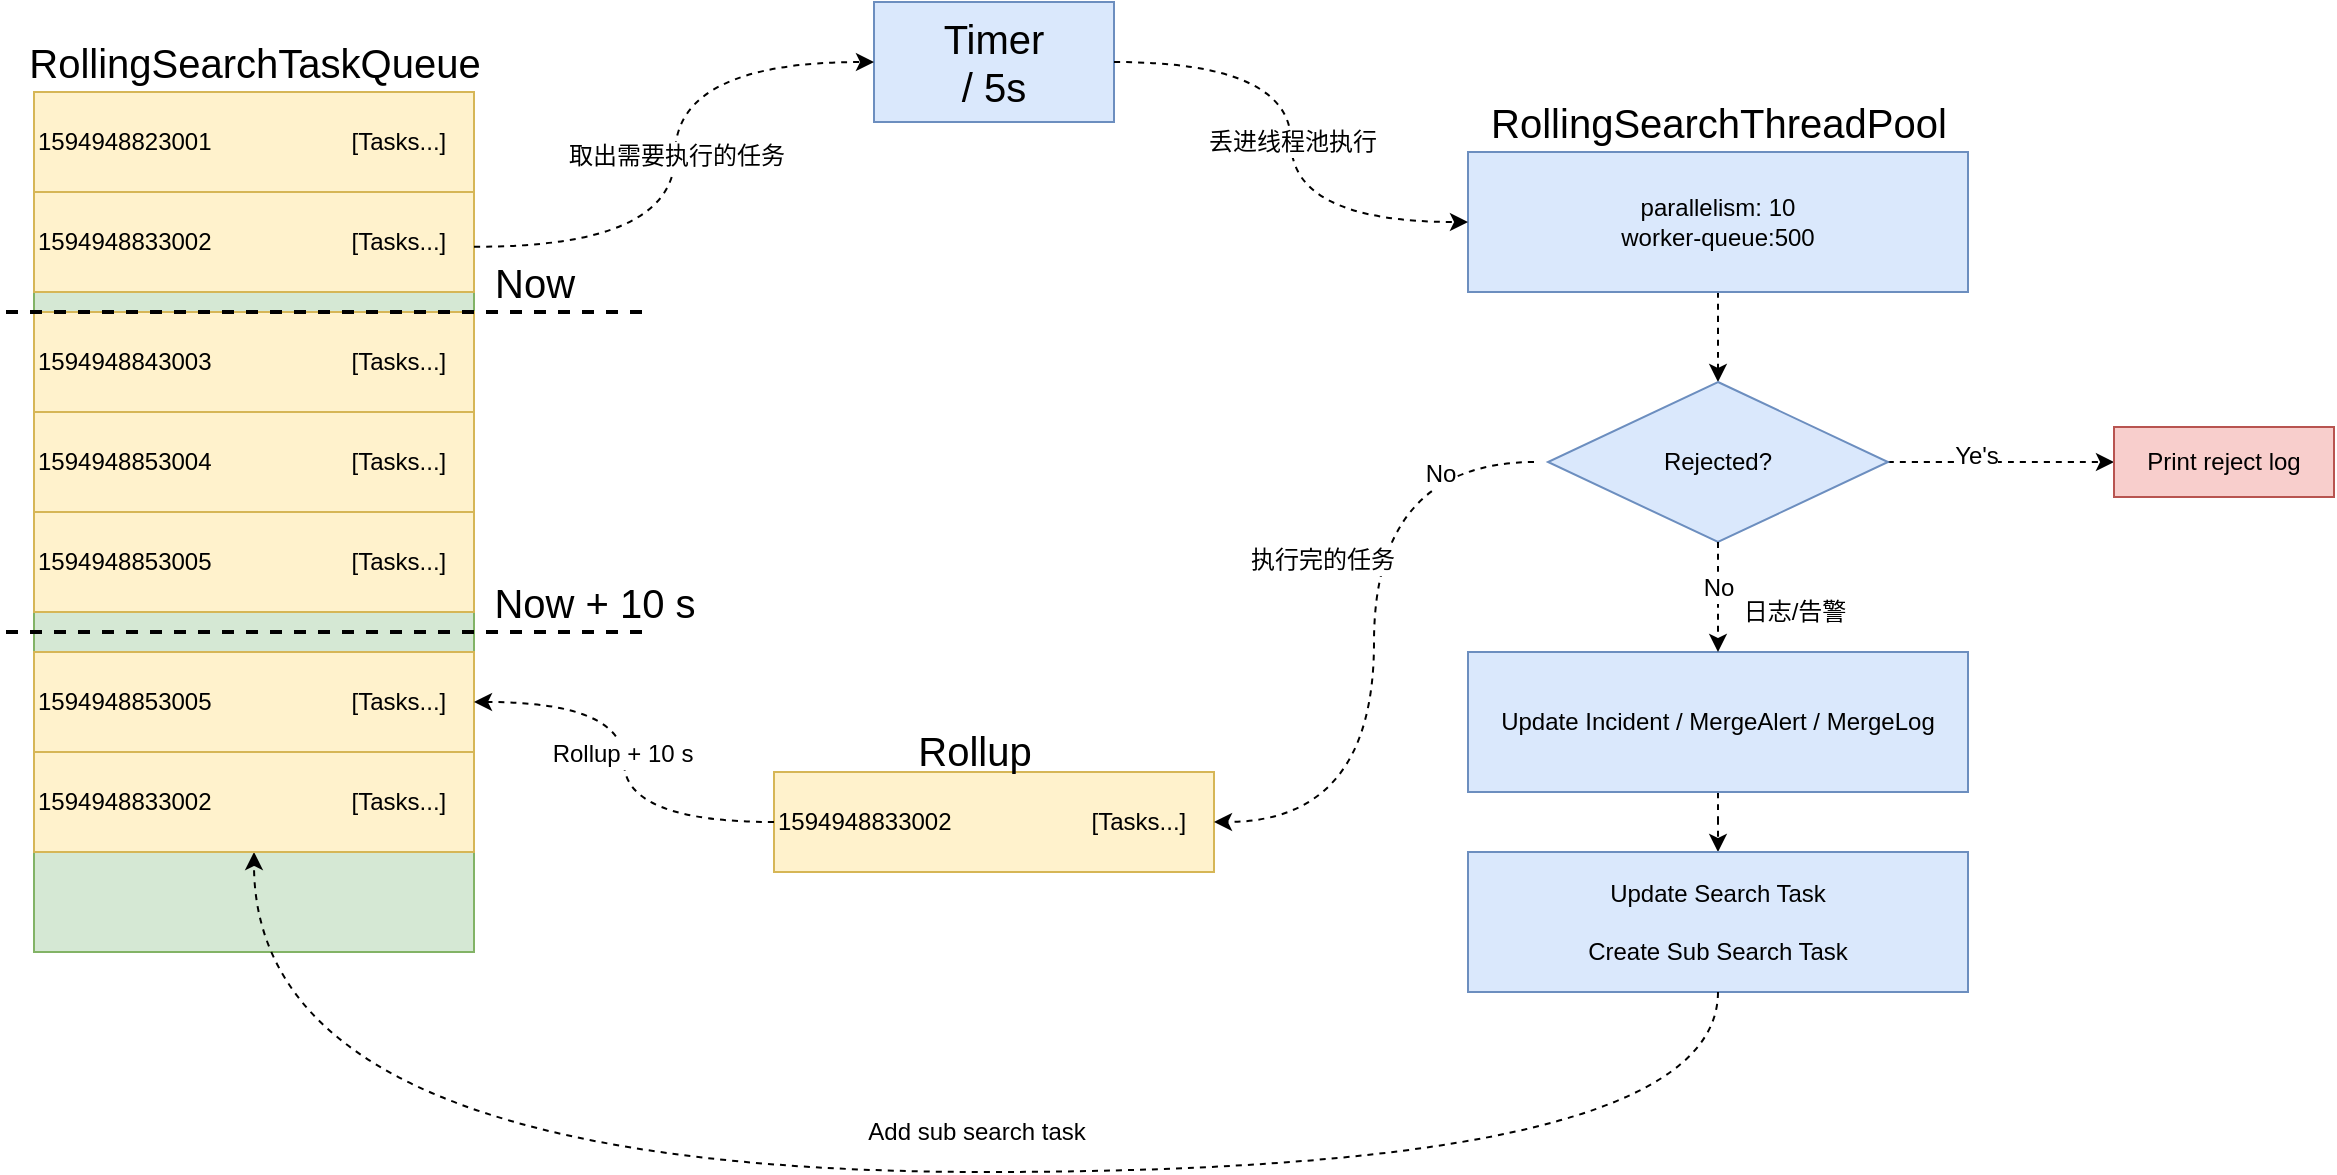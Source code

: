 <mxfile version="13.4.1" type="github">
  <diagram id="jLPRGCOZwmqh3J90Tt5_" name="Page-1">
    <mxGraphModel dx="1512" dy="873" grid="1" gridSize="10" guides="1" tooltips="1" connect="1" arrows="1" fold="1" page="1" pageScale="1" pageWidth="827" pageHeight="1169" math="0" shadow="0">
      <root>
        <mxCell id="0" />
        <mxCell id="1" parent="0" />
        <mxCell id="_mSSNc8dAbKkHHvzRN5z-1" value="" style="rounded=0;whiteSpace=wrap;html=1;fillColor=#d5e8d4;strokeColor=#82b366;" vertex="1" parent="1">
          <mxGeometry x="110" y="270" width="220" height="430" as="geometry" />
        </mxCell>
        <mxCell id="_mSSNc8dAbKkHHvzRN5z-2" value="1594948823001&amp;nbsp; &amp;nbsp; &amp;nbsp; &amp;nbsp; &amp;nbsp; &amp;nbsp; &amp;nbsp; &amp;nbsp; &amp;nbsp; &amp;nbsp; &amp;nbsp;[Tasks...]" style="rounded=0;whiteSpace=wrap;html=1;fillColor=#fff2cc;strokeColor=#d6b656;align=left;" vertex="1" parent="1">
          <mxGeometry x="110" y="270" width="220" height="50" as="geometry" />
        </mxCell>
        <mxCell id="_mSSNc8dAbKkHHvzRN5z-3" value="1594948833002&amp;nbsp;&amp;nbsp; &amp;nbsp; &amp;nbsp; &amp;nbsp; &amp;nbsp; &amp;nbsp; &amp;nbsp; &amp;nbsp; &amp;nbsp; &amp;nbsp;&amp;nbsp;[Tasks...]" style="rounded=0;whiteSpace=wrap;html=1;fillColor=#fff2cc;strokeColor=#d6b656;align=left;" vertex="1" parent="1">
          <mxGeometry x="110" y="320" width="220" height="50" as="geometry" />
        </mxCell>
        <mxCell id="_mSSNc8dAbKkHHvzRN5z-4" value="1594948843003&amp;nbsp; &amp;nbsp; &amp;nbsp; &amp;nbsp; &amp;nbsp; &amp;nbsp; &amp;nbsp; &amp;nbsp; &amp;nbsp; &amp;nbsp; &amp;nbsp;[Tasks...]" style="rounded=0;whiteSpace=wrap;html=1;fillColor=#fff2cc;strokeColor=#d6b656;align=left;" vertex="1" parent="1">
          <mxGeometry x="110" y="380" width="220" height="50" as="geometry" />
        </mxCell>
        <mxCell id="_mSSNc8dAbKkHHvzRN5z-6" value="1594948853004&amp;nbsp; &amp;nbsp; &amp;nbsp; &amp;nbsp; &amp;nbsp; &amp;nbsp; &amp;nbsp; &amp;nbsp; &amp;nbsp; &amp;nbsp; &amp;nbsp;[Tasks...]" style="rounded=0;whiteSpace=wrap;html=1;fillColor=#fff2cc;strokeColor=#d6b656;align=left;" vertex="1" parent="1">
          <mxGeometry x="110" y="430" width="220" height="50" as="geometry" />
        </mxCell>
        <mxCell id="_mSSNc8dAbKkHHvzRN5z-7" value="1594948853005&amp;nbsp; &amp;nbsp; &amp;nbsp; &amp;nbsp; &amp;nbsp; &amp;nbsp; &amp;nbsp; &amp;nbsp; &amp;nbsp; &amp;nbsp; &amp;nbsp;[Tasks...]" style="rounded=0;whiteSpace=wrap;html=1;fillColor=#fff2cc;strokeColor=#d6b656;align=left;" vertex="1" parent="1">
          <mxGeometry x="110" y="480" width="220" height="50" as="geometry" />
        </mxCell>
        <mxCell id="_mSSNc8dAbKkHHvzRN5z-8" value="RollingSearchTaskQueue" style="text;html=1;align=center;verticalAlign=middle;resizable=0;points=[];autosize=1;fontSize=20;" vertex="1" parent="1">
          <mxGeometry x="100" y="240" width="240" height="30" as="geometry" />
        </mxCell>
        <mxCell id="_mSSNc8dAbKkHHvzRN5z-9" value="Timer&lt;br&gt;/ 5s" style="rounded=0;whiteSpace=wrap;html=1;fontSize=20;fillColor=#dae8fc;strokeColor=#6c8ebf;" vertex="1" parent="1">
          <mxGeometry x="530" y="225" width="120" height="60" as="geometry" />
        </mxCell>
        <mxCell id="_mSSNc8dAbKkHHvzRN5z-11" value="" style="endArrow=none;dashed=1;html=1;strokeWidth=2;fontSize=20;" edge="1" parent="1">
          <mxGeometry width="50" height="50" relative="1" as="geometry">
            <mxPoint x="414" y="380" as="sourcePoint" />
            <mxPoint x="94" y="380" as="targetPoint" />
          </mxGeometry>
        </mxCell>
        <mxCell id="_mSSNc8dAbKkHHvzRN5z-13" value="Now" style="text;html=1;align=center;verticalAlign=middle;resizable=0;points=[];autosize=1;fontSize=20;" vertex="1" parent="1">
          <mxGeometry x="330" y="350" width="60" height="30" as="geometry" />
        </mxCell>
        <mxCell id="_mSSNc8dAbKkHHvzRN5z-19" value="" style="endArrow=classic;html=1;shadow=0;dashed=1;fontSize=20;entryX=0;entryY=0.5;entryDx=0;entryDy=0;edgeStyle=orthogonalEdgeStyle;curved=1;" edge="1" parent="1" target="_mSSNc8dAbKkHHvzRN5z-9">
          <mxGeometry relative="1" as="geometry">
            <mxPoint x="330" y="347.33" as="sourcePoint" />
            <mxPoint x="560" y="342.67" as="targetPoint" />
          </mxGeometry>
        </mxCell>
        <mxCell id="_mSSNc8dAbKkHHvzRN5z-20" value="取出需要执行的任务" style="edgeLabel;resizable=0;html=1;align=center;verticalAlign=middle;fontSize=12;" connectable="0" vertex="1" parent="_mSSNc8dAbKkHHvzRN5z-19">
          <mxGeometry relative="1" as="geometry" />
        </mxCell>
        <mxCell id="_mSSNc8dAbKkHHvzRN5z-34" value="" style="edgeStyle=orthogonalEdgeStyle;curved=1;rounded=0;sketch=0;orthogonalLoop=1;jettySize=auto;html=1;shadow=0;dashed=1;fontSize=12;" edge="1" parent="1" source="_mSSNc8dAbKkHHvzRN5z-23" target="_mSSNc8dAbKkHHvzRN5z-27">
          <mxGeometry relative="1" as="geometry" />
        </mxCell>
        <mxCell id="_mSSNc8dAbKkHHvzRN5z-23" value="parallelism: 10&lt;br&gt;worker-queue:500" style="rounded=0;whiteSpace=wrap;html=1;fontSize=12;fillColor=#dae8fc;strokeColor=#6c8ebf;" vertex="1" parent="1">
          <mxGeometry x="827" y="300" width="250" height="70" as="geometry" />
        </mxCell>
        <mxCell id="_mSSNc8dAbKkHHvzRN5z-24" value="RollingSearchThreadPool" style="text;html=1;align=center;verticalAlign=middle;resizable=0;points=[];autosize=1;fontSize=20;" vertex="1" parent="1">
          <mxGeometry x="832" y="270" width="240" height="30" as="geometry" />
        </mxCell>
        <mxCell id="_mSSNc8dAbKkHHvzRN5z-25" value="" style="endArrow=classic;html=1;shadow=0;dashed=1;fontSize=20;entryX=0;entryY=0.5;entryDx=0;entryDy=0;edgeStyle=orthogonalEdgeStyle;curved=1;exitX=1;exitY=0.5;exitDx=0;exitDy=0;" edge="1" parent="1" source="_mSSNc8dAbKkHHvzRN5z-9" target="_mSSNc8dAbKkHHvzRN5z-23">
          <mxGeometry relative="1" as="geometry">
            <mxPoint x="340" y="357.33" as="sourcePoint" />
            <mxPoint x="540" y="265.0" as="targetPoint" />
          </mxGeometry>
        </mxCell>
        <mxCell id="_mSSNc8dAbKkHHvzRN5z-26" value="丢进线程池执行" style="edgeLabel;resizable=0;html=1;align=center;verticalAlign=middle;fontSize=12;" connectable="0" vertex="1" parent="_mSSNc8dAbKkHHvzRN5z-25">
          <mxGeometry relative="1" as="geometry" />
        </mxCell>
        <mxCell id="_mSSNc8dAbKkHHvzRN5z-33" value="" style="edgeStyle=orthogonalEdgeStyle;curved=1;rounded=0;sketch=0;orthogonalLoop=1;jettySize=auto;html=1;shadow=0;dashed=1;fontSize=12;entryX=0;entryY=0.5;entryDx=0;entryDy=0;" edge="1" parent="1" source="_mSSNc8dAbKkHHvzRN5z-27" target="_mSSNc8dAbKkHHvzRN5z-28">
          <mxGeometry relative="1" as="geometry">
            <mxPoint x="1117" y="455" as="targetPoint" />
          </mxGeometry>
        </mxCell>
        <mxCell id="_mSSNc8dAbKkHHvzRN5z-44" value="Ye&#39;s" style="edgeLabel;html=1;align=center;verticalAlign=middle;resizable=0;points=[];fontSize=12;" vertex="1" connectable="0" parent="_mSSNc8dAbKkHHvzRN5z-33">
          <mxGeometry x="-0.232" y="3" relative="1" as="geometry">
            <mxPoint as="offset" />
          </mxGeometry>
        </mxCell>
        <mxCell id="_mSSNc8dAbKkHHvzRN5z-27" value="Rejected?" style="rhombus;whiteSpace=wrap;html=1;fontSize=12;fillColor=#dae8fc;strokeColor=#6c8ebf;" vertex="1" parent="1">
          <mxGeometry x="867" y="415" width="170" height="80" as="geometry" />
        </mxCell>
        <mxCell id="_mSSNc8dAbKkHHvzRN5z-28" value="Print reject log" style="rounded=0;whiteSpace=wrap;html=1;fontSize=12;fillColor=#f8cecc;strokeColor=#b85450;" vertex="1" parent="1">
          <mxGeometry x="1150" y="437.5" width="110" height="35" as="geometry" />
        </mxCell>
        <mxCell id="_mSSNc8dAbKkHHvzRN5z-29" value="" style="endArrow=none;dashed=1;html=1;strokeWidth=2;fontSize=20;" edge="1" parent="1">
          <mxGeometry width="50" height="50" relative="1" as="geometry">
            <mxPoint x="414" y="540" as="sourcePoint" />
            <mxPoint x="94" y="540" as="targetPoint" />
          </mxGeometry>
        </mxCell>
        <mxCell id="_mSSNc8dAbKkHHvzRN5z-30" value="Now + 10 s" style="text;html=1;align=center;verticalAlign=middle;resizable=0;points=[];autosize=1;fontSize=20;" vertex="1" parent="1">
          <mxGeometry x="330" y="510" width="120" height="30" as="geometry" />
        </mxCell>
        <mxCell id="_mSSNc8dAbKkHHvzRN5z-31" value="1594948853005&amp;nbsp; &amp;nbsp; &amp;nbsp; &amp;nbsp; &amp;nbsp; &amp;nbsp; &amp;nbsp; &amp;nbsp; &amp;nbsp; &amp;nbsp; &amp;nbsp;[Tasks...]" style="rounded=0;whiteSpace=wrap;html=1;fillColor=#fff2cc;strokeColor=#d6b656;align=left;" vertex="1" parent="1">
          <mxGeometry x="110" y="550" width="220" height="50" as="geometry" />
        </mxCell>
        <mxCell id="_mSSNc8dAbKkHHvzRN5z-39" value="" style="edgeStyle=orthogonalEdgeStyle;curved=1;rounded=0;sketch=0;orthogonalLoop=1;jettySize=auto;html=1;shadow=0;dashed=1;fontSize=12;" edge="1" parent="1" source="_mSSNc8dAbKkHHvzRN5z-35" target="_mSSNc8dAbKkHHvzRN5z-38">
          <mxGeometry relative="1" as="geometry" />
        </mxCell>
        <mxCell id="_mSSNc8dAbKkHHvzRN5z-35" value="Update Incident / MergeAlert / MergeLog" style="rounded=0;whiteSpace=wrap;html=1;fontSize=12;fillColor=#dae8fc;strokeColor=#6c8ebf;" vertex="1" parent="1">
          <mxGeometry x="827" y="550" width="250" height="70" as="geometry" />
        </mxCell>
        <mxCell id="_mSSNc8dAbKkHHvzRN5z-36" value="" style="edgeStyle=orthogonalEdgeStyle;curved=1;rounded=0;sketch=0;orthogonalLoop=1;jettySize=auto;html=1;shadow=0;dashed=1;fontSize=12;exitX=0.5;exitY=1;exitDx=0;exitDy=0;" edge="1" parent="1" source="_mSSNc8dAbKkHHvzRN5z-27" target="_mSSNc8dAbKkHHvzRN5z-35">
          <mxGeometry relative="1" as="geometry">
            <mxPoint x="962" y="380" as="sourcePoint" />
            <mxPoint x="962" y="425" as="targetPoint" />
          </mxGeometry>
        </mxCell>
        <mxCell id="_mSSNc8dAbKkHHvzRN5z-37" value="日志/告警" style="edgeLabel;html=1;align=center;verticalAlign=middle;resizable=0;points=[];fontSize=12;" vertex="1" connectable="0" parent="_mSSNc8dAbKkHHvzRN5z-36">
          <mxGeometry x="-0.328" y="-1" relative="1" as="geometry">
            <mxPoint x="39" y="16.38" as="offset" />
          </mxGeometry>
        </mxCell>
        <mxCell id="_mSSNc8dAbKkHHvzRN5z-45" value="No" style="edgeLabel;html=1;align=center;verticalAlign=middle;resizable=0;points=[];fontSize=12;" vertex="1" connectable="0" parent="_mSSNc8dAbKkHHvzRN5z-36">
          <mxGeometry x="-0.155" relative="1" as="geometry">
            <mxPoint as="offset" />
          </mxGeometry>
        </mxCell>
        <mxCell id="_mSSNc8dAbKkHHvzRN5z-38" value="Update Search Task&lt;br&gt;&lt;br&gt;Create Sub Search Task" style="rounded=0;whiteSpace=wrap;html=1;fontSize=12;fillColor=#dae8fc;strokeColor=#6c8ebf;" vertex="1" parent="1">
          <mxGeometry x="827" y="650" width="250" height="70" as="geometry" />
        </mxCell>
        <mxCell id="_mSSNc8dAbKkHHvzRN5z-41" value="1594948833002&amp;nbsp;&amp;nbsp; &amp;nbsp; &amp;nbsp; &amp;nbsp; &amp;nbsp; &amp;nbsp; &amp;nbsp; &amp;nbsp; &amp;nbsp; &amp;nbsp;&amp;nbsp;[Tasks...]" style="rounded=0;whiteSpace=wrap;html=1;fillColor=#fff2cc;strokeColor=#d6b656;align=left;" vertex="1" parent="1">
          <mxGeometry x="480" y="610" width="220" height="50" as="geometry" />
        </mxCell>
        <mxCell id="_mSSNc8dAbKkHHvzRN5z-42" value="" style="edgeStyle=orthogonalEdgeStyle;curved=1;rounded=0;sketch=0;orthogonalLoop=1;jettySize=auto;html=1;shadow=0;dashed=1;fontSize=12;entryX=1;entryY=0.5;entryDx=0;entryDy=0;" edge="1" parent="1" target="_mSSNc8dAbKkHHvzRN5z-41">
          <mxGeometry relative="1" as="geometry">
            <mxPoint x="860" y="455" as="sourcePoint" />
            <mxPoint x="962" y="560" as="targetPoint" />
          </mxGeometry>
        </mxCell>
        <mxCell id="_mSSNc8dAbKkHHvzRN5z-43" value="执行完的任务" style="edgeLabel;html=1;align=center;verticalAlign=middle;resizable=0;points=[];fontSize=12;" vertex="1" connectable="0" parent="_mSSNc8dAbKkHHvzRN5z-42">
          <mxGeometry x="-0.328" y="-1" relative="1" as="geometry">
            <mxPoint x="-25.53" y="14.5" as="offset" />
          </mxGeometry>
        </mxCell>
        <mxCell id="_mSSNc8dAbKkHHvzRN5z-46" value="No" style="edgeLabel;html=1;align=center;verticalAlign=middle;resizable=0;points=[];fontSize=12;" vertex="1" connectable="0" parent="_mSSNc8dAbKkHHvzRN5z-42">
          <mxGeometry x="-0.719" y="5" relative="1" as="geometry">
            <mxPoint as="offset" />
          </mxGeometry>
        </mxCell>
        <mxCell id="_mSSNc8dAbKkHHvzRN5z-47" value="" style="edgeStyle=orthogonalEdgeStyle;curved=1;rounded=0;sketch=0;orthogonalLoop=1;jettySize=auto;html=1;shadow=0;dashed=1;fontSize=12;exitX=0;exitY=0.5;exitDx=0;exitDy=0;entryX=1;entryY=0.5;entryDx=0;entryDy=0;" edge="1" parent="1" source="_mSSNc8dAbKkHHvzRN5z-41" target="_mSSNc8dAbKkHHvzRN5z-31">
          <mxGeometry relative="1" as="geometry">
            <mxPoint x="870" y="465" as="sourcePoint" />
            <mxPoint x="720" y="595" as="targetPoint" />
          </mxGeometry>
        </mxCell>
        <mxCell id="_mSSNc8dAbKkHHvzRN5z-50" value="Rollup + 10 s" style="edgeLabel;html=1;align=center;verticalAlign=middle;resizable=0;points=[];fontSize=12;" vertex="1" connectable="0" parent="_mSSNc8dAbKkHHvzRN5z-47">
          <mxGeometry x="0.041" y="1" relative="1" as="geometry">
            <mxPoint as="offset" />
          </mxGeometry>
        </mxCell>
        <mxCell id="_mSSNc8dAbKkHHvzRN5z-57" value="" style="edgeStyle=orthogonalEdgeStyle;curved=1;rounded=0;sketch=0;orthogonalLoop=1;jettySize=auto;html=1;shadow=0;dashed=1;fontSize=12;entryX=0.5;entryY=1;entryDx=0;entryDy=0;exitX=0.5;exitY=1;exitDx=0;exitDy=0;" edge="1" parent="1" source="_mSSNc8dAbKkHHvzRN5z-38" target="_mSSNc8dAbKkHHvzRN5z-58">
          <mxGeometry relative="1" as="geometry">
            <mxPoint x="480.0" y="785" as="sourcePoint" />
            <mxPoint x="400" y="785" as="targetPoint" />
            <Array as="points">
              <mxPoint x="952" y="810" />
              <mxPoint x="220" y="810" />
            </Array>
          </mxGeometry>
        </mxCell>
        <mxCell id="_mSSNc8dAbKkHHvzRN5z-59" value="Add sub search task" style="edgeLabel;html=1;align=center;verticalAlign=middle;resizable=0;points=[];fontSize=12;" vertex="1" connectable="0" parent="_mSSNc8dAbKkHHvzRN5z-57">
          <mxGeometry x="0.169" y="1" relative="1" as="geometry">
            <mxPoint x="113.14" y="-21" as="offset" />
          </mxGeometry>
        </mxCell>
        <mxCell id="_mSSNc8dAbKkHHvzRN5z-58" value="1594948833002&amp;nbsp;&amp;nbsp; &amp;nbsp; &amp;nbsp; &amp;nbsp; &amp;nbsp; &amp;nbsp; &amp;nbsp; &amp;nbsp; &amp;nbsp; &amp;nbsp;&amp;nbsp;[Tasks...]" style="rounded=0;whiteSpace=wrap;html=1;fillColor=#fff2cc;strokeColor=#d6b656;align=left;" vertex="1" parent="1">
          <mxGeometry x="110" y="600" width="220" height="50" as="geometry" />
        </mxCell>
        <mxCell id="_mSSNc8dAbKkHHvzRN5z-60" value="Rollup" style="text;html=1;align=center;verticalAlign=middle;resizable=0;points=[];autosize=1;fontSize=20;" vertex="1" parent="1">
          <mxGeometry x="545" y="584" width="70" height="30" as="geometry" />
        </mxCell>
      </root>
    </mxGraphModel>
  </diagram>
</mxfile>
